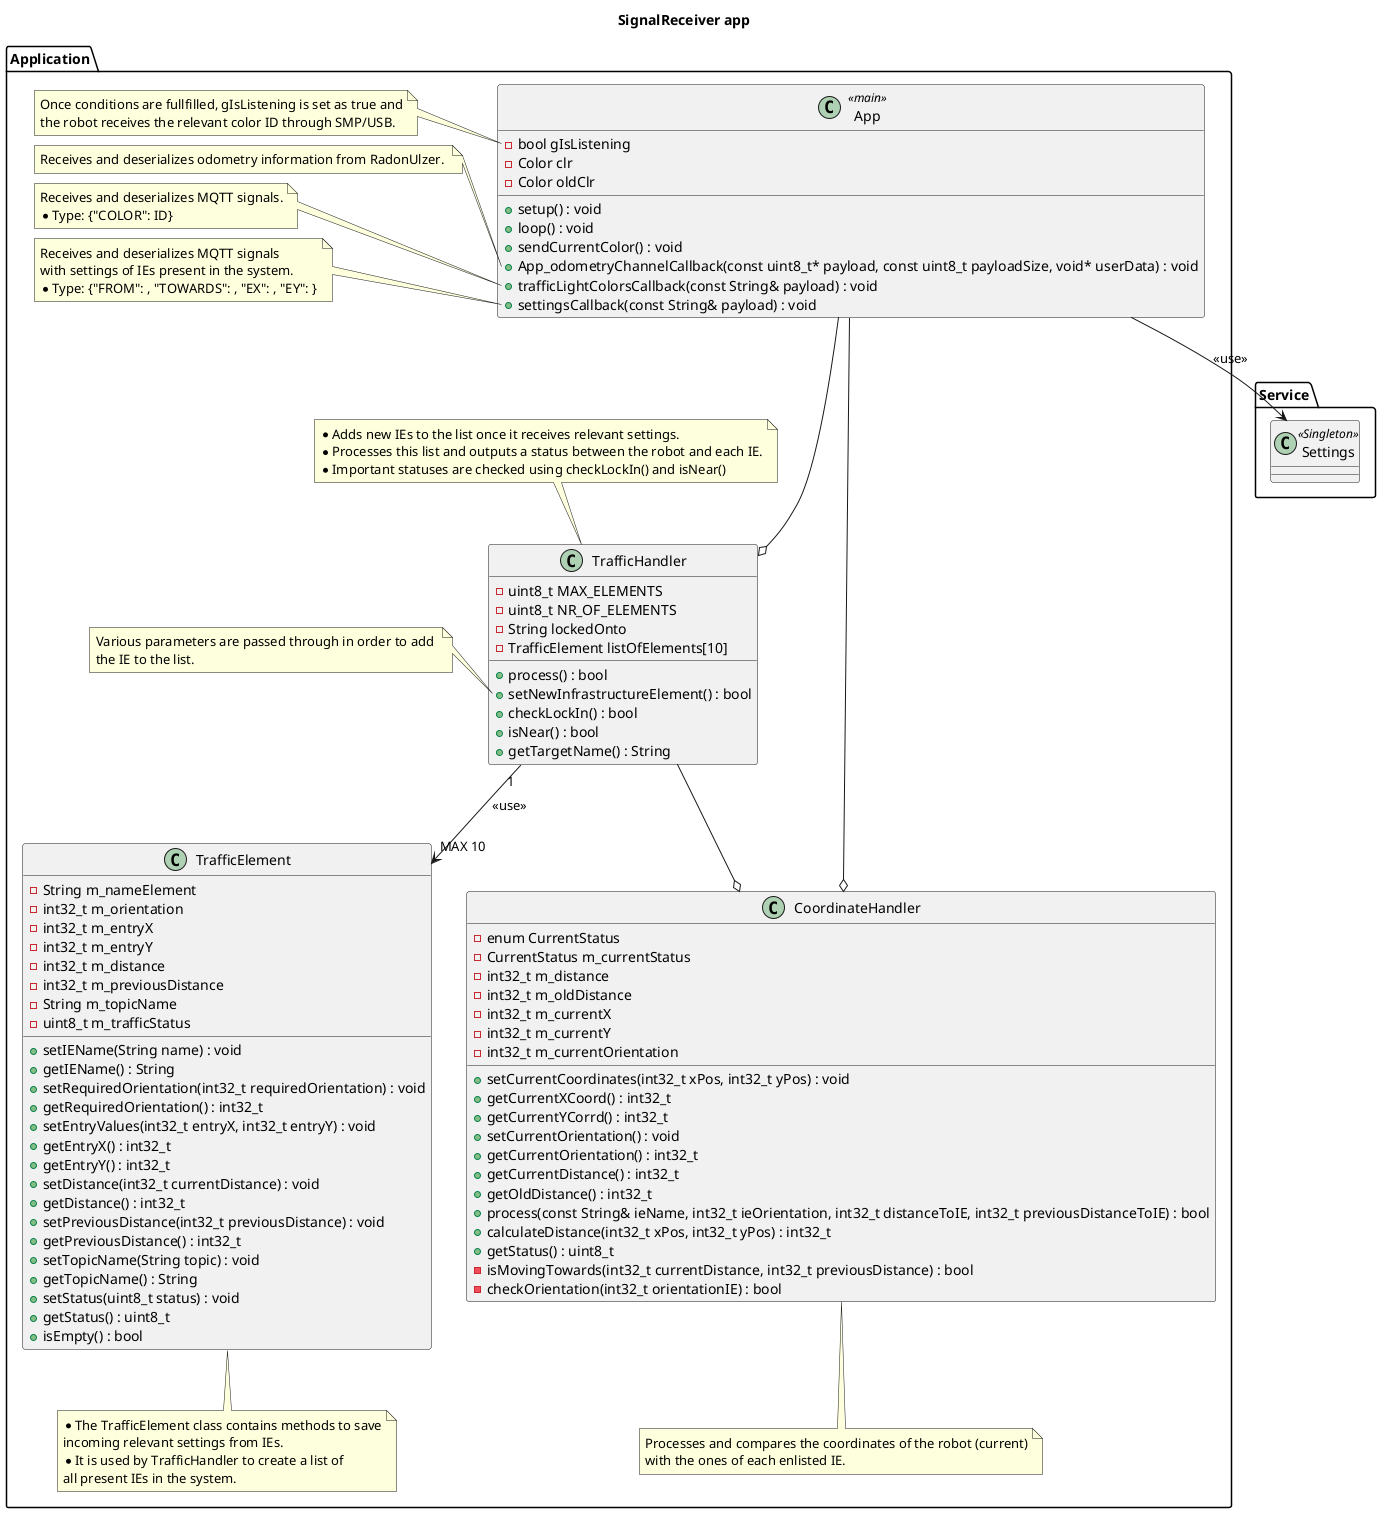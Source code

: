 @startuml SignalReceiverApplication

title SignalReceiver app

package "Application" as appLayer {

    class App <<main>>{
        - bool gIsListening
        - Color clr 
        - Color oldClr
        + setup() : void
        + loop() : void
        + sendCurrentColor() : void
        + App_odometryChannelCallback(const uint8_t* payload, const uint8_t payloadSize, void* userData) : void
        + trafficLightColorsCallback(const String& payload) : void
        + settingsCallback(const String& payload) : void
    }

    note left of App::gIsListening
        Once conditions are fullfilled, gIsListening is set as true and
        the robot receives the relevant color ID through SMP/USB.
    end note

    note left of App::App_odometryChannelCallback
        Receives and deserializes odometry information from RadonUlzer. 
    end note

    note left of App::trafficLightColorsCallback
        Receives and deserializes MQTT signals.
        * Type: {"COLOR": ID}
    end note

    note left of App::settingsCallback
        Receives and deserializes MQTT signals 
        with settings of IEs present in the system.
        * Type: {"FROM": , "TOWARDS": , "EX": , "EY": }
    end note

    class "TrafficElement" as te 
    {
        -String m_nameElement
        -int32_t m_orientation
        -int32_t m_entryX
        -int32_t m_entryY
        -int32_t m_distance
        -int32_t m_previousDistance
        -String m_topicName
        -uint8_t m_trafficStatus
        +setIEName(String name) : void
        +getIEName() : String
        +setRequiredOrientation(int32_t requiredOrientation) : void
        +getRequiredOrientation() : int32_t
        +setEntryValues(int32_t entryX, int32_t entryY) : void
        +getEntryX() : int32_t
        +getEntryY() : int32_t
        +setDistance(int32_t currentDistance) : void
        +getDistance() : int32_t
        +setPreviousDistance(int32_t previousDistance) : void
        +getPreviousDistance() : int32_t   
        +setTopicName(String topic) : void
        +getTopicName() : String
        +setStatus(uint8_t status) : void
        +getStatus() : uint8_t
        +isEmpty() : bool
    }

    note bottom of te
        * The TrafficElement class contains methods to save 
        incoming relevant settings from IEs.
        * It is used by TrafficHandler to create a list of 
        all present IEs in the system.
    end note

    class "TrafficHandler" as th 
    {
        -uint8_t MAX_ELEMENTS
        -uint8_t NR_OF_ELEMENTS
        -String lockedOnto
        -TrafficElement listOfElements[10]
        +process() : bool
        +setNewInfrastructureElement() : bool
        +checkLockIn() : bool
        +isNear() : bool
        +getTargetName() : String
    }

    note top of th
        * Adds new IEs to the list once it receives relevant settings.
        * Processes this list and outputs a status between the robot and each IE.
        * Important statuses are checked using checkLockIn() and isNear()
    end note

    note left of th::setNewInfrastructureElement()
        Various parameters are passed through in order to add 
        the IE to the list.
    end note

    class "CoordinateHandler" as ch 
    {
        -enum CurrentStatus
        -CurrentStatus m_currentStatus
        -int32_t m_distance
        -int32_t m_oldDistance
        -int32_t m_currentX
        -int32_t m_currentY
        -int32_t m_currentOrientation
        +setCurrentCoordinates(int32_t xPos, int32_t yPos) : void
        +getCurrentXCoord() : int32_t 
        +getCurrentYCorrd() : int32_t
        +setCurrentOrientation() : void
        +getCurrentOrientation() : int32_t
        +getCurrentDistance() : int32_t
        +getOldDistance() : int32_t
        +process(const String& ieName, int32_t ieOrientation, int32_t distanceToIE, int32_t previousDistanceToIE) : bool
        +calculateDistance(int32_t xPos, int32_t yPos) : int32_t
        +getStatus() : uint8_t
        -isMovingTowards(int32_t currentDistance, int32_t previousDistance) : bool
        -checkOrientation(int32_t orientationIE) : bool
    }

    note bottom of ch
        Processes and compares the coordinates of the robot (current)
        with the ones of each enlisted IE.
    end note 
}

package "Service" as serviceLayer {
    class Settings <<Singleton>>
}

App ---o th
App --o ch 
App --> Settings : <<use>>
th "1" --> "MAX 10" te : <<use>>
th --o ch 

@enduml